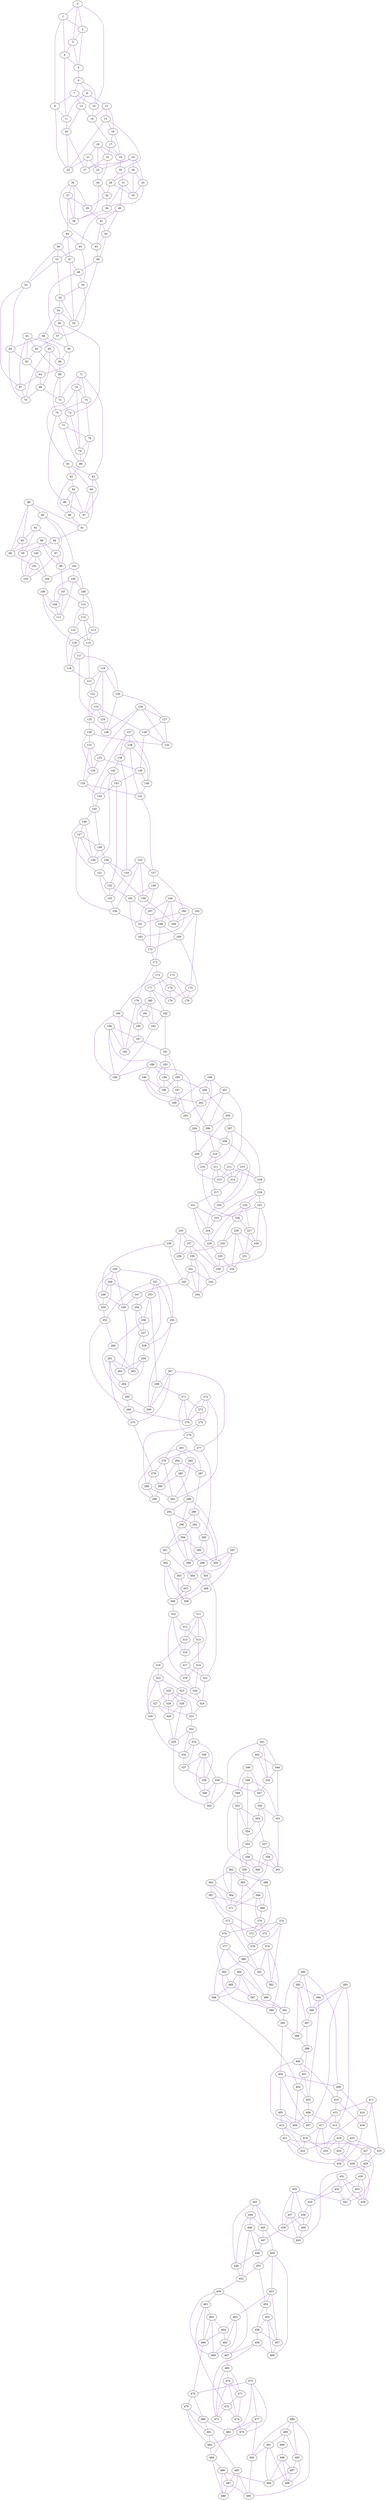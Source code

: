 digraph grafoBarabasiAlbert_n_500_d_4 {
edge [dir=none, color=purple3]
0;
1;
2;
3;
4;
5;
6;
7;
8;
9;
10;
11;
12;
13;
14;
15;
16;
17;
18;
19;
20;
21;
22;
23;
24;
25;
26;
27;
28;
29;
30;
31;
32;
33;
34;
35;
36;
37;
38;
39;
40;
41;
42;
43;
44;
45;
46;
47;
48;
49;
50;
51;
52;
53;
54;
55;
56;
57;
58;
59;
60;
61;
62;
63;
64;
65;
66;
67;
68;
69;
70;
71;
72;
73;
74;
75;
76;
77;
78;
79;
80;
81;
82;
83;
84;
85;
86;
87;
88;
89;
90;
91;
92;
93;
94;
95;
96;
97;
98;
99;
100;
101;
102;
103;
104;
105;
106;
107;
108;
109;
110;
111;
112;
113;
114;
115;
116;
117;
118;
119;
120;
121;
122;
123;
124;
125;
126;
127;
128;
129;
130;
131;
132;
133;
134;
135;
136;
137;
138;
139;
140;
141;
142;
143;
144;
145;
146;
147;
148;
149;
150;
151;
152;
153;
154;
155;
156;
157;
158;
159;
160;
161;
162;
163;
164;
165;
166;
167;
168;
169;
170;
171;
172;
173;
174;
175;
176;
177;
178;
179;
180;
181;
182;
183;
184;
185;
186;
187;
188;
189;
190;
191;
192;
193;
194;
195;
196;
197;
198;
199;
200;
201;
202;
203;
204;
205;
206;
207;
208;
209;
210;
211;
212;
213;
214;
215;
216;
217;
218;
219;
220;
221;
222;
223;
224;
225;
226;
227;
228;
229;
230;
231;
232;
233;
234;
235;
236;
237;
238;
239;
240;
241;
242;
243;
244;
245;
246;
247;
248;
249;
250;
251;
252;
253;
254;
255;
256;
257;
258;
259;
260;
261;
262;
263;
264;
265;
266;
267;
268;
269;
270;
271;
272;
273;
274;
275;
276;
277;
278;
279;
280;
281;
282;
283;
284;
285;
286;
287;
288;
289;
290;
291;
292;
293;
294;
295;
296;
297;
298;
299;
300;
301;
302;
303;
304;
305;
306;
307;
308;
309;
310;
311;
312;
313;
314;
315;
316;
317;
318;
319;
320;
321;
322;
323;
324;
325;
326;
327;
328;
329;
330;
331;
332;
333;
334;
335;
336;
337;
338;
339;
340;
341;
342;
343;
344;
345;
346;
347;
348;
349;
350;
351;
352;
353;
354;
355;
356;
357;
358;
359;
360;
361;
362;
363;
364;
365;
366;
367;
368;
369;
370;
371;
372;
373;
374;
375;
376;
377;
378;
379;
380;
381;
382;
383;
384;
385;
386;
387;
388;
389;
390;
391;
392;
393;
394;
395;
396;
397;
398;
399;
400;
401;
402;
403;
404;
405;
406;
407;
408;
409;
410;
411;
412;
413;
414;
415;
416;
417;
418;
419;
420;
421;
422;
423;
424;
425;
426;
427;
428;
429;
430;
431;
432;
433;
434;
435;
436;
437;
438;
439;
440;
441;
442;
443;
444;
445;
446;
447;
448;
449;
450;
451;
452;
453;
454;
455;
456;
457;
458;
459;
460;
461;
462;
463;
464;
465;
466;
467;
468;
469;
470;
471;
472;
473;
474;
475;
476;
477;
478;
479;
480;
481;
482;
483;
484;
485;
486;
487;
488;
489;
490;
491;
492;
493;
494;
495;
496;
497;
498;
499;
0 -> 1;
0 -> 2;
0 -> 3;
0 -> 10;
1 -> 2;
1 -> 4;
1 -> 9;
2 -> 3;
2 -> 5;
3 -> 4;
3 -> 5;
4 -> 5;
4 -> 11;
5 -> 6;
6 -> 7;
6 -> 8;
6 -> 10;
7 -> 9;
7 -> 10;
7 -> 13;
8 -> 11;
8 -> 12;
8 -> 13;
9 -> 11;
9 -> 23;
10 -> 14;
11 -> 20;
12 -> 14;
12 -> 15;
12 -> 16;
13 -> 14;
13 -> 20;
14 -> 17;
15 -> 16;
15 -> 23;
15 -> 28;
16 -> 17;
16 -> 19;
17 -> 19;
17 -> 22;
18 -> 19;
18 -> 21;
18 -> 22;
18 -> 25;
19 -> 28;
20 -> 23;
20 -> 27;
21 -> 23;
21 -> 25;
21 -> 27;
22 -> 27;
22 -> 30;
24 -> 25;
24 -> 26;
24 -> 27;
24 -> 33;
25 -> 30;
26 -> 29;
26 -> 33;
26 -> 35;
28 -> 29;
28 -> 31;
29 -> 32;
29 -> 35;
30 -> 32;
30 -> 38;
31 -> 34;
31 -> 35;
31 -> 40;
32 -> 34;
32 -> 39;
33 -> 34;
33 -> 35;
34 -> 38;
36 -> 37;
36 -> 38;
36 -> 39;
36 -> 43;
37 -> 38;
37 -> 39;
37 -> 44;
39 -> 41;
40 -> 41;
40 -> 42;
40 -> 45;
41 -> 42;
41 -> 43;
42 -> 43;
42 -> 48;
43 -> 48;
44 -> 45;
44 -> 46;
44 -> 47;
45 -> 50;
45 -> 51;
46 -> 47;
46 -> 51;
46 -> 52;
47 -> 49;
47 -> 55;
48 -> 49;
48 -> 55;
49 -> 50;
49 -> 57;
50 -> 53;
50 -> 57;
51 -> 52;
51 -> 53;
52 -> 60;
52 -> 67;
53 -> 54;
53 -> 55;
54 -> 55;
54 -> 56;
54 -> 58;
56 -> 57;
56 -> 59;
56 -> 73;
57 -> 62;
58 -> 59;
58 -> 60;
58 -> 65;
59 -> 64;
59 -> 66;
60 -> 63;
60 -> 70;
61 -> 62;
61 -> 63;
61 -> 66;
61 -> 67;
62 -> 63;
62 -> 69;
63 -> 64;
64 -> 67;
64 -> 68;
65 -> 66;
65 -> 68;
65 -> 70;
66 -> 69;
67 -> 70;
68 -> 70;
68 -> 72;
69 -> 72;
69 -> 76;
71 -> 72;
71 -> 74;
71 -> 75;
71 -> 83;
72 -> 73;
73 -> 77;
73 -> 79;
74 -> 75;
74 -> 79;
74 -> 81;
75 -> 76;
75 -> 78;
76 -> 77;
76 -> 86;
77 -> 78;
77 -> 80;
78 -> 79;
78 -> 80;
79 -> 80;
80 -> 82;
81 -> 82;
81 -> 83;
81 -> 85;
82 -> 84;
82 -> 88;
83 -> 85;
83 -> 87;
84 -> 86;
84 -> 87;
84 -> 88;
85 -> 87;
85 -> 91;
86 -> 87;
86 -> 88;
88 -> 91;
89 -> 90;
89 -> 91;
89 -> 93;
89 -> 98;
90 -> 92;
90 -> 97;
90 -> 102;
91 -> 94;
92 -> 93;
92 -> 94;
92 -> 95;
93 -> 95;
93 -> 98;
94 -> 95;
94 -> 99;
95 -> 103;
96 -> 97;
96 -> 98;
96 -> 99;
96 -> 100;
97 -> 99;
97 -> 103;
98 -> 101;
99 -> 107;
100 -> 101;
100 -> 103;
100 -> 104;
101 -> 103;
101 -> 104;
102 -> 104;
102 -> 105;
102 -> 109;
104 -> 106;
105 -> 108;
105 -> 109;
105 -> 111;
106 -> 108;
106 -> 111;
106 -> 116;
107 -> 108;
107 -> 110;
107 -> 111;
108 -> 111;
109 -> 110;
109 -> 113;
110 -> 112;
110 -> 114;
112 -> 113;
112 -> 114;
112 -> 115;
113 -> 115;
113 -> 116;
114 -> 115;
114 -> 118;
115 -> 121;
116 -> 117;
116 -> 118;
117 -> 118;
117 -> 120;
117 -> 124;
118 -> 121;
119 -> 120;
119 -> 121;
119 -> 122;
119 -> 124;
120 -> 127;
120 -> 128;
121 -> 122;
122 -> 123;
122 -> 125;
123 -> 124;
123 -> 125;
123 -> 129;
124 -> 128;
125 -> 128;
125 -> 130;
126 -> 127;
126 -> 128;
126 -> 132;
126 -> 133;
127 -> 129;
127 -> 132;
129 -> 132;
129 -> 136;
130 -> 131;
130 -> 132;
130 -> 134;
131 -> 133;
131 -> 134;
131 -> 135;
133 -> 134;
133 -> 136;
134 -> 135;
135 -> 141;
135 -> 144;
136 -> 140;
136 -> 143;
137 -> 138;
137 -> 139;
137 -> 140;
137 -> 145;
138 -> 139;
138 -> 140;
138 -> 141;
139 -> 142;
139 -> 154;
140 -> 141;
141 -> 157;
142 -> 143;
142 -> 144;
142 -> 149;
143 -> 144;
143 -> 152;
144 -> 145;
145 -> 146;
145 -> 148;
146 -> 147;
146 -> 149;
146 -> 151;
147 -> 148;
147 -> 149;
147 -> 156;
148 -> 149;
148 -> 150;
150 -> 151;
150 -> 154;
150 -> 159;
151 -> 152;
151 -> 155;
152 -> 155;
152 -> 162;
153 -> 154;
153 -> 156;
153 -> 157;
153 -> 159;
154 -> 155;
155 -> 156;
156 -> 161;
157 -> 158;
157 -> 160;
158 -> 159;
158 -> 161;
158 -> 162;
159 -> 166;
160 -> 161;
160 -> 163;
160 -> 166;
161 -> 163;
162 -> 163;
162 -> 167;
163 -> 170;
164 -> 165;
164 -> 166;
164 -> 167;
164 -> 168;
165 -> 166;
165 -> 169;
165 -> 175;
167 -> 168;
167 -> 170;
168 -> 169;
168 -> 171;
169 -> 170;
169 -> 176;
170 -> 171;
171 -> 172;
171 -> 178;
172 -> 174;
172 -> 179;
172 -> 184;
173 -> 174;
173 -> 175;
173 -> 176;
173 -> 177;
174 -> 176;
174 -> 179;
175 -> 176;
175 -> 179;
177 -> 179;
177 -> 180;
177 -> 182;
178 -> 181;
178 -> 182;
178 -> 192;
180 -> 181;
180 -> 183;
180 -> 185;
181 -> 183;
181 -> 185;
182 -> 183;
182 -> 191;
183 -> 189;
184 -> 185;
184 -> 189;
184 -> 192;
185 -> 187;
186 -> 187;
186 -> 189;
186 -> 192;
186 -> 193;
187 -> 191;
187 -> 192;
188 -> 189;
188 -> 190;
188 -> 194;
188 -> 206;
190 -> 196;
190 -> 199;
190 -> 202;
191 -> 193;
191 -> 195;
193 -> 194;
193 -> 196;
194 -> 196;
194 -> 197;
195 -> 196;
195 -> 197;
195 -> 200;
197 -> 199;
197 -> 203;
198 -> 199;
198 -> 200;
198 -> 201;
198 -> 204;
199 -> 203;
200 -> 202;
200 -> 205;
201 -> 202;
201 -> 206;
201 -> 212;
202 -> 203;
203 -> 204;
204 -> 208;
204 -> 209;
205 -> 206;
205 -> 207;
205 -> 209;
206 -> 210;
207 -> 208;
207 -> 216;
207 -> 218;
208 -> 210;
208 -> 220;
209 -> 215;
209 -> 216;
210 -> 211;
210 -> 216;
211 -> 214;
211 -> 215;
211 -> 217;
212 -> 214;
212 -> 215;
212 -> 218;
213 -> 214;
213 -> 215;
213 -> 218;
213 -> 220;
214 -> 217;
216 -> 226;
217 -> 220;
217 -> 221;
218 -> 219;
219 -> 222;
219 -> 223;
219 -> 225;
220 -> 224;
221 -> 223;
221 -> 224;
221 -> 228;
222 -> 223;
222 -> 230;
222 -> 240;
223 -> 224;
224 -> 228;
225 -> 226;
225 -> 227;
225 -> 228;
226 -> 227;
226 -> 232;
227 -> 230;
227 -> 231;
228 -> 233;
229 -> 230;
229 -> 231;
229 -> 232;
229 -> 234;
230 -> 231;
231 -> 234;
232 -> 233;
232 -> 238;
233 -> 234;
233 -> 240;
234 -> 242;
235 -> 236;
235 -> 237;
235 -> 238;
235 -> 240;
236 -> 238;
236 -> 243;
236 -> 248;
237 -> 238;
237 -> 239;
237 -> 240;
239 -> 241;
239 -> 242;
239 -> 244;
241 -> 242;
241 -> 243;
241 -> 244;
242 -> 244;
243 -> 244;
243 -> 247;
245 -> 246;
245 -> 249;
245 -> 250;
245 -> 255;
246 -> 247;
246 -> 248;
246 -> 250;
247 -> 249;
247 -> 254;
248 -> 249;
248 -> 250;
249 -> 262;
250 -> 252;
251 -> 252;
251 -> 253;
251 -> 255;
251 -> 258;
252 -> 260;
252 -> 266;
253 -> 254;
253 -> 256;
253 -> 268;
254 -> 256;
254 -> 257;
255 -> 258;
255 -> 269;
256 -> 257;
256 -> 260;
257 -> 258;
257 -> 263;
258 -> 259;
259 -> 262;
259 -> 263;
259 -> 264;
260 -> 263;
260 -> 265;
261 -> 262;
261 -> 263;
261 -> 264;
261 -> 270;
262 -> 264;
264 -> 265;
265 -> 266;
265 -> 269;
266 -> 270;
266 -> 274;
267 -> 268;
267 -> 269;
267 -> 270;
267 -> 277;
268 -> 269;
268 -> 271;
270 -> 279;
271 -> 273;
271 -> 274;
271 -> 276;
272 -> 273;
272 -> 274;
272 -> 275;
272 -> 283;
273 -> 274;
273 -> 275;
275 -> 276;
275 -> 280;
276 -> 277;
276 -> 278;
277 -> 278;
277 -> 293;
278 -> 279;
278 -> 283;
279 -> 280;
279 -> 286;
280 -> 283;
280 -> 288;
281 -> 282;
281 -> 284;
281 -> 287;
281 -> 288;
282 -> 283;
282 -> 285;
282 -> 287;
284 -> 285;
284 -> 286;
284 -> 287;
285 -> 286;
285 -> 289;
286 -> 288;
287 -> 290;
288 -> 291;
289 -> 291;
289 -> 296;
289 -> 300;
290 -> 292;
290 -> 296;
290 -> 300;
291 -> 292;
291 -> 299;
292 -> 293;
292 -> 294;
293 -> 295;
293 -> 299;
294 -> 295;
294 -> 299;
294 -> 301;
295 -> 299;
295 -> 300;
296 -> 298;
296 -> 301;
297 -> 298;
297 -> 300;
297 -> 303;
297 -> 306;
298 -> 304;
298 -> 305;
301 -> 302;
301 -> 304;
302 -> 303;
302 -> 308;
302 -> 309;
303 -> 307;
303 -> 308;
304 -> 306;
304 -> 307;
305 -> 306;
305 -> 309;
305 -> 321;
306 -> 308;
307 -> 308;
307 -> 309;
309 -> 310;
310 -> 312;
310 -> 316;
310 -> 318;
311 -> 312;
311 -> 313;
311 -> 315;
311 -> 317;
312 -> 313;
312 -> 315;
313 -> 314;
313 -> 316;
314 -> 318;
314 -> 320;
314 -> 321;
315 -> 316;
315 -> 319;
316 -> 317;
317 -> 318;
317 -> 321;
318 -> 320;
319 -> 320;
319 -> 322;
319 -> 330;
320 -> 324;
321 -> 324;
322 -> 323;
322 -> 328;
322 -> 330;
323 -> 324;
323 -> 326;
323 -> 328;
324 -> 331;
325 -> 326;
325 -> 327;
325 -> 328;
325 -> 331;
326 -> 329;
326 -> 335;
327 -> 329;
327 -> 330;
327 -> 331;
328 -> 329;
329 -> 335;
330 -> 334;
331 -> 332;
332 -> 333;
332 -> 334;
332 -> 335;
333 -> 334;
333 -> 337;
333 -> 339;
334 -> 337;
335 -> 343;
336 -> 337;
336 -> 338;
336 -> 339;
336 -> 340;
337 -> 339;
338 -> 340;
338 -> 343;
338 -> 347;
339 -> 340;
340 -> 343;
341 -> 342;
341 -> 343;
341 -> 344;
341 -> 345;
342 -> 344;
342 -> 345;
342 -> 346;
344 -> 345;
344 -> 351;
345 -> 347;
346 -> 347;
346 -> 348;
346 -> 349;
347 -> 350;
348 -> 349;
348 -> 351;
348 -> 354;
349 -> 352;
349 -> 360;
350 -> 351;
350 -> 353;
350 -> 355;
351 -> 361;
352 -> 353;
352 -> 354;
352 -> 359;
353 -> 354;
353 -> 357;
354 -> 355;
355 -> 356;
355 -> 364;
356 -> 359;
356 -> 360;
356 -> 361;
357 -> 358;
357 -> 360;
357 -> 361;
358 -> 360;
358 -> 361;
358 -> 371;
359 -> 365;
359 -> 368;
362 -> 363;
362 -> 364;
362 -> 365;
362 -> 368;
363 -> 364;
363 -> 367;
363 -> 371;
364 -> 371;
365 -> 366;
365 -> 378;
366 -> 369;
366 -> 370;
366 -> 371;
367 -> 369;
367 -> 372;
367 -> 375;
368 -> 369;
368 -> 373;
369 -> 370;
370 -> 373;
370 -> 375;
372 -> 373;
372 -> 376;
372 -> 381;
373 -> 378;
374 -> 375;
374 -> 376;
374 -> 378;
374 -> 382;
375 -> 378;
376 -> 377;
376 -> 383;
377 -> 380;
377 -> 386;
377 -> 388;
379 -> 380;
379 -> 381;
379 -> 382;
379 -> 389;
380 -> 381;
380 -> 383;
381 -> 382;
382 -> 386;
383 -> 385;
383 -> 389;
384 -> 385;
384 -> 386;
384 -> 387;
384 -> 388;
385 -> 387;
385 -> 388;
386 -> 391;
387 -> 389;
387 -> 391;
388 -> 402;
389 -> 395;
390 -> 391;
390 -> 392;
390 -> 396;
390 -> 408;
391 -> 395;
392 -> 394;
392 -> 397;
392 -> 398;
393 -> 394;
393 -> 396;
393 -> 407;
393 -> 413;
394 -> 396;
394 -> 403;
395 -> 398;
395 -> 404;
396 -> 397;
397 -> 398;
397 -> 399;
398 -> 399;
399 -> 400;
399 -> 401;
400 -> 401;
400 -> 409;
400 -> 410;
401 -> 402;
401 -> 403;
402 -> 403;
402 -> 409;
403 -> 406;
404 -> 405;
404 -> 407;
404 -> 408;
405 -> 407;
405 -> 409;
405 -> 415;
406 -> 407;
406 -> 409;
406 -> 413;
408 -> 410;
408 -> 414;
410 -> 412;
410 -> 416;
411 -> 412;
411 -> 414;
411 -> 416;
411 -> 425;
412 -> 413;
412 -> 417;
413 -> 423;
414 -> 416;
414 -> 420;
415 -> 418;
415 -> 421;
415 -> 422;
416 -> 426;
417 -> 418;
417 -> 420;
417 -> 428;
418 -> 420;
418 -> 422;
419 -> 420;
419 -> 422;
419 -> 424;
419 -> 427;
421 -> 422;
421 -> 425;
421 -> 426;
423 -> 424;
423 -> 425;
423 -> 426;
424 -> 426;
424 -> 428;
425 -> 429;
427 -> 428;
427 -> 429;
427 -> 441;
428 -> 438;
429 -> 430;
429 -> 443;
430 -> 432;
430 -> 433;
430 -> 438;
431 -> 432;
431 -> 433;
431 -> 434;
431 -> 438;
432 -> 434;
432 -> 441;
433 -> 438;
433 -> 441;
434 -> 436;
434 -> 440;
435 -> 436;
435 -> 437;
435 -> 439;
435 -> 441;
436 -> 439;
436 -> 440;
437 -> 439;
437 -> 440;
437 -> 443;
439 -> 447;
440 -> 443;
442 -> 443;
442 -> 444;
442 -> 445;
442 -> 449;
444 -> 445;
444 -> 446;
444 -> 449;
445 -> 447;
445 -> 450;
446 -> 447;
446 -> 448;
446 -> 452;
447 -> 448;
448 -> 449;
448 -> 451;
449 -> 452;
450 -> 451;
450 -> 453;
450 -> 460;
451 -> 452;
451 -> 454;
452 -> 459;
453 -> 454;
453 -> 457;
453 -> 463;
454 -> 455;
454 -> 456;
455 -> 456;
455 -> 457;
455 -> 460;
456 -> 457;
456 -> 458;
457 -> 460;
458 -> 460;
458 -> 467;
458 -> 473;
459 -> 461;
459 -> 467;
459 -> 468;
461 -> 462;
461 -> 466;
461 -> 472;
462 -> 464;
462 -> 466;
462 -> 468;
463 -> 464;
463 -> 465;
463 -> 468;
464 -> 465;
464 -> 466;
465 -> 467;
465 -> 468;
466 -> 476;
467 -> 469;
469 -> 470;
469 -> 471;
469 -> 473;
470 -> 471;
470 -> 473;
470 -> 474;
471 -> 472;
471 -> 474;
472 -> 473;
472 -> 474;
474 -> 478;
475 -> 476;
475 -> 477;
475 -> 478;
475 -> 482;
476 -> 479;
476 -> 480;
477 -> 478;
477 -> 482;
477 -> 492;
478 -> 483;
479 -> 480;
479 -> 481;
479 -> 483;
480 -> 481;
480 -> 482;
481 -> 483;
481 -> 485;
482 -> 484;
483 -> 484;
484 -> 486;
484 -> 488;
485 -> 487;
485 -> 488;
485 -> 495;
486 -> 487;
486 -> 488;
486 -> 494;
487 -> 488;
487 -> 495;
489 -> 490;
489 -> 492;
489 -> 493;
489 -> 495;
490 -> 491;
490 -> 493;
490 -> 499;
491 -> 492;
491 -> 494;
491 -> 496;
492 -> 495;
493 -> 496;
493 -> 497;
497 -> 494;
497 -> 496;
498 -> 494;
498 -> 496;
498 -> 497;
499 -> 498;
}